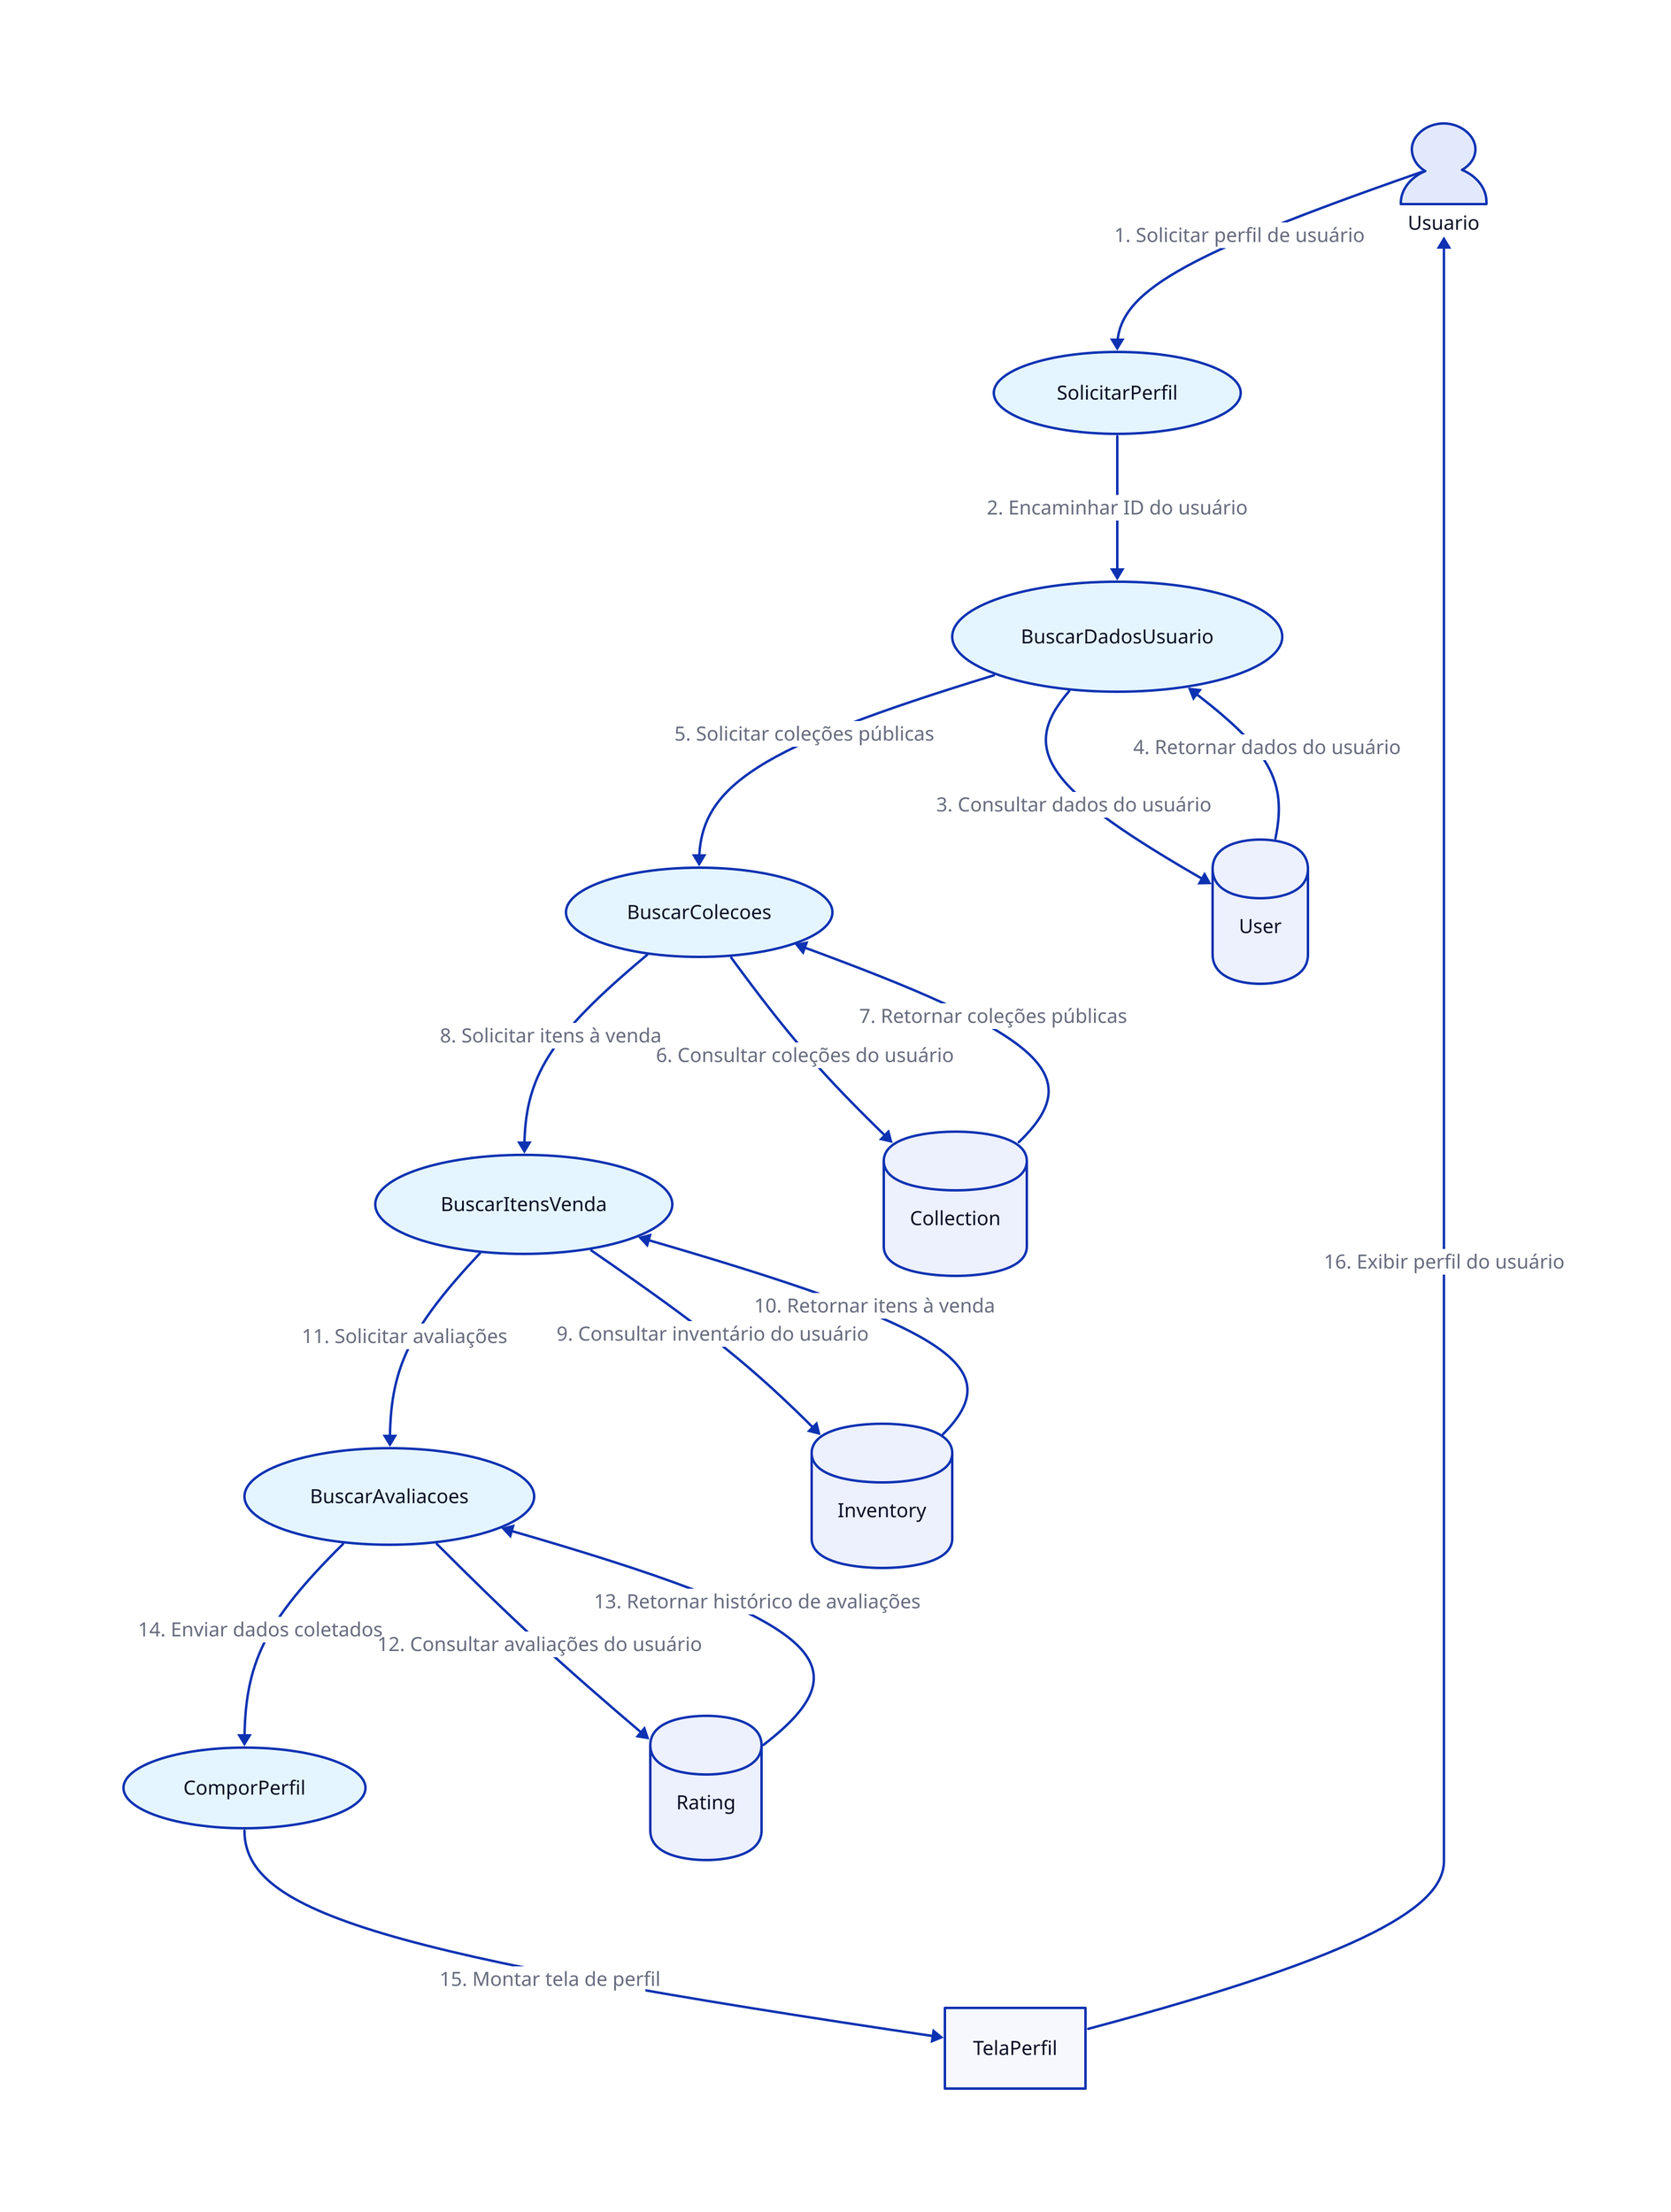 Usuario: {
  shape: person
}

SolicitarPerfil: {
  shape: oval
  style.fill: "#E5F5FF"
}

BuscarDadosUsuario: {
  shape: oval
  style.fill: "#E5F5FF"
}

BuscarColecoes: {
  shape: oval
  style.fill: "#E5F5FF"
}

BuscarItensVenda: {
  shape: oval
  style.fill: "#E5F5FF"
}

BuscarAvaliacoes: {
  shape: oval
  style.fill: "#E5F5FF"
}

ComporPerfil: {
  shape: oval
  style.fill: "#E5F5FF"
}

User: {
  shape: cylinder
}

Collection: {
  shape: cylinder
}

Inventory: {
  shape: cylinder
}

Rating: {
  shape: cylinder
}

TelaPerfil: {
  shape: rectangle
}

Usuario -> SolicitarPerfil: "1. Solicitar perfil de usuário"
SolicitarPerfil -> BuscarDadosUsuario: "2. Encaminhar ID do usuário"
BuscarDadosUsuario -> User: "3. Consultar dados do usuário"
User -> BuscarDadosUsuario: "4. Retornar dados do usuário"
BuscarDadosUsuario -> BuscarColecoes: "5. Solicitar coleções públicas"
BuscarColecoes -> Collection: "6. Consultar coleções do usuário"
Collection -> BuscarColecoes: "7. Retornar coleções públicas"
BuscarColecoes -> BuscarItensVenda: "8. Solicitar itens à venda"
BuscarItensVenda -> Inventory: "9. Consultar inventário do usuário"
Inventory -> BuscarItensVenda: "10. Retornar itens à venda"
BuscarItensVenda -> BuscarAvaliacoes: "11. Solicitar avaliações"
BuscarAvaliacoes -> Rating: "12. Consultar avaliações do usuário"
Rating -> BuscarAvaliacoes: "13. Retornar histórico de avaliações"
BuscarAvaliacoes -> ComporPerfil: "14. Enviar dados coletados"
ComporPerfil -> TelaPerfil: "15. Montar tela de perfil"
TelaPerfil -> Usuario: "16. Exibir perfil do usuário"
